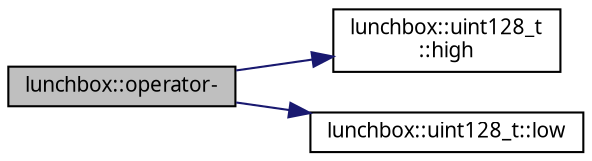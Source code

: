 digraph "lunchbox::operator-"
{
  edge [fontname="Sans",fontsize="10",labelfontname="Sans",labelfontsize="10"];
  node [fontname="Sans",fontsize="10",shape=record];
  rankdir="LR";
  Node1 [label="lunchbox::operator-",height=0.2,width=0.4,color="black", fillcolor="grey75", style="filled" fontcolor="black"];
  Node1 -> Node2 [color="midnightblue",fontsize="10",style="solid",fontname="Sans"];
  Node2 [label="lunchbox::uint128_t\l::high",height=0.2,width=0.4,color="black", fillcolor="white", style="filled",URL="$classlunchbox_1_1uint128__t.html#a713b4cdae102f0a855da82a52ec34c99"];
  Node1 -> Node3 [color="midnightblue",fontsize="10",style="solid",fontname="Sans"];
  Node3 [label="lunchbox::uint128_t::low",height=0.2,width=0.4,color="black", fillcolor="white", style="filled",URL="$classlunchbox_1_1uint128__t.html#ad523173c8e420c6f56e00cf957526479"];
}
